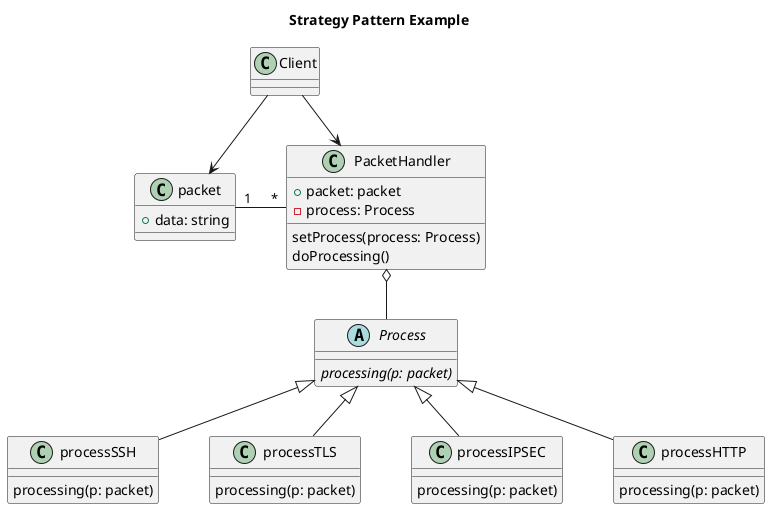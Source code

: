 @startuml

' Settings
' ============================

' use +,#,- instead of icons
'skinparam classAttributeIconSize 0

' horizontal distance in px
skinparam nodesep 50 

' vertical distance in px
skinparam ranksep 50

' use only straight lines (ortho/polyline)
'skinparam linetype ortho

' title
title Strategy Pattern Example



' Classes
' ============================
class packet{
+ data: string
}

abstract class Process{
{abstract} processing(p: packet)
}

class PacketHandler{
+ packet: packet
- process: Process
setProcess(process: Process)
doProcessing()
}

class processSSH{
processing(p: packet)
}

class processTLS{
processing(p: packet)
}

class processIPSEC{
processing(p: packet)
}

class processHTTP{
processing(p: packet)
}

class Client {
}

' Relations
' ============================
Client -right-> PacketHandler
Client -down-> packet
packet "1" -right- "*" PacketHandler
PacketHandler o-- Process
Process <|-- processSSH
Process <|-- processTLS
Process <|-- processIPSEC
Process <|-- processHTTP



@enduml